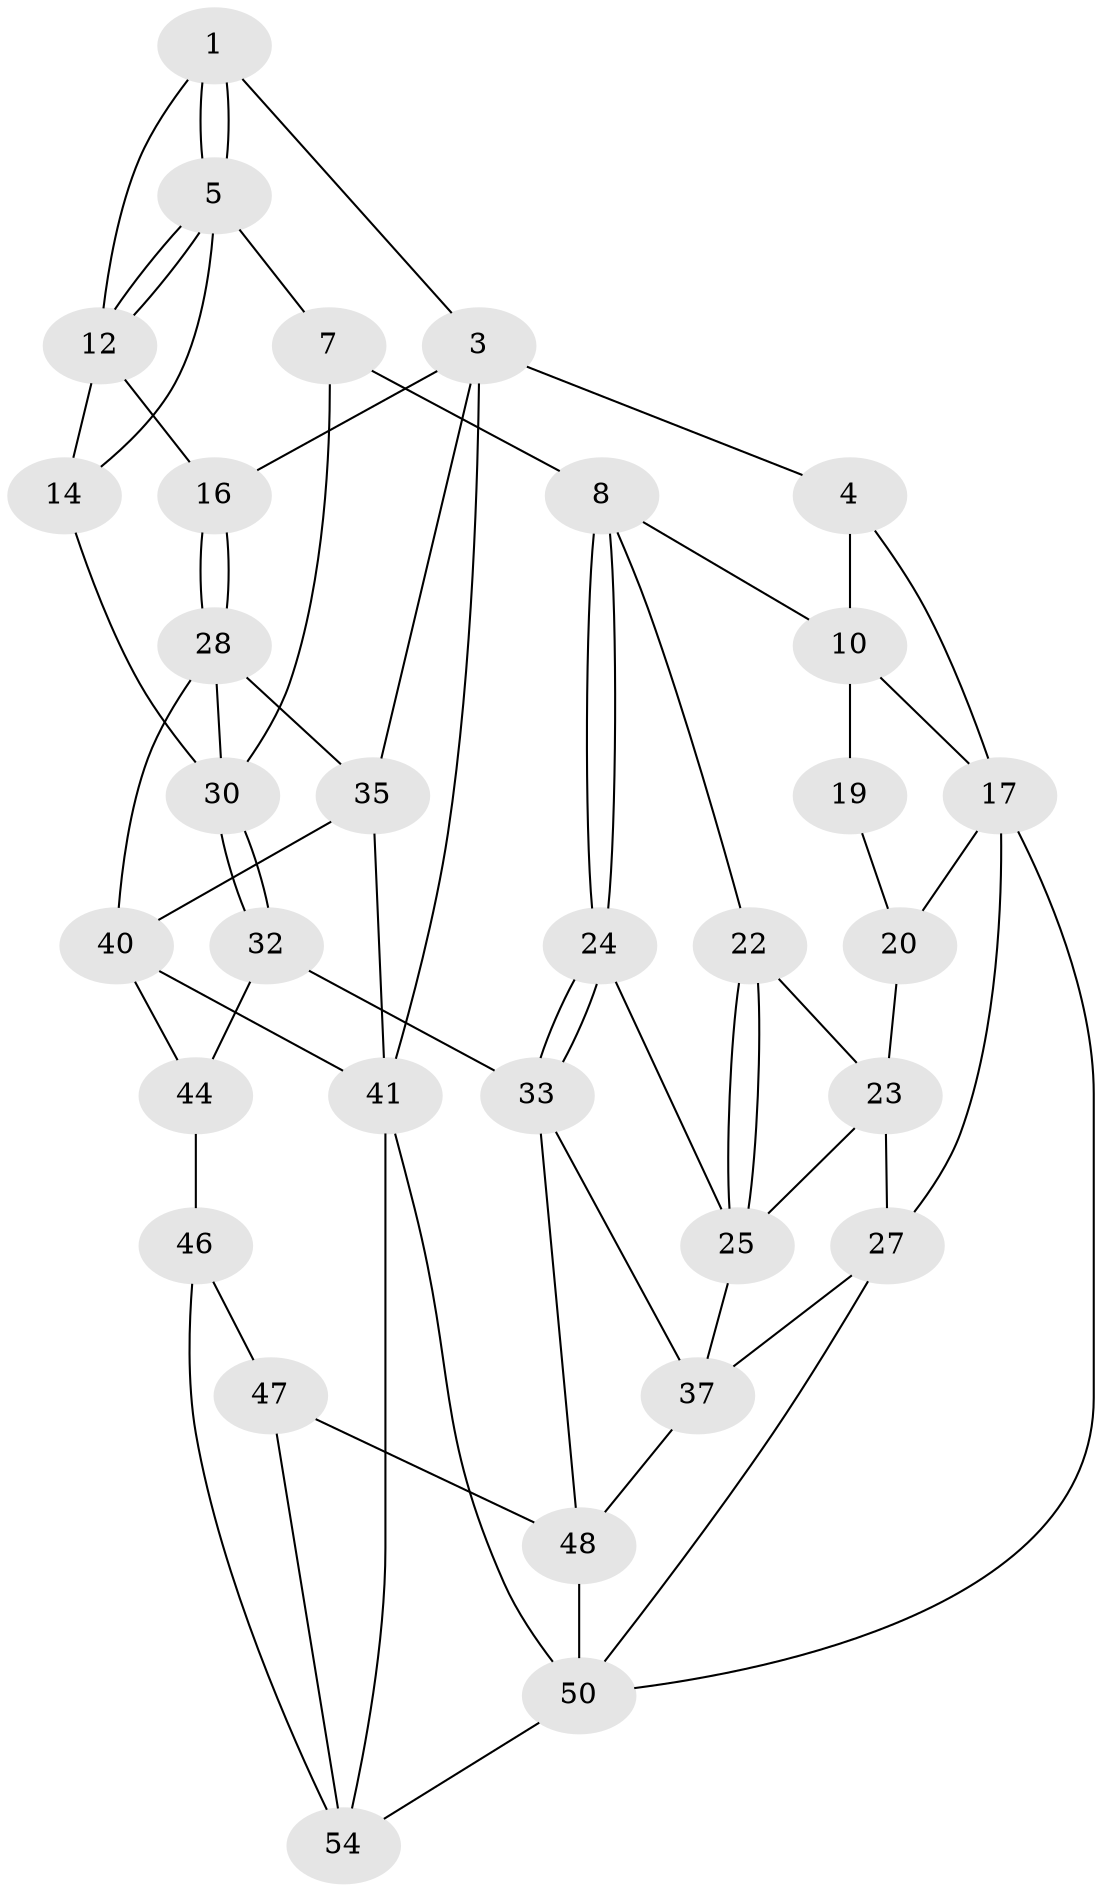 // original degree distribution, {3: 0.07272727272727272, 4: 0.18181818181818182, 6: 0.2, 5: 0.5454545454545454}
// Generated by graph-tools (version 1.1) at 2025/42/03/06/25 10:42:31]
// undirected, 32 vertices, 66 edges
graph export_dot {
graph [start="1"]
  node [color=gray90,style=filled];
  1 [pos="+0.5353444272746987+0",super="+2"];
  3 [pos="+1+0",super="+15"];
  4 [pos="+0.2749325240212719+0"];
  5 [pos="+0.5432970377939297+0",super="+6"];
  7 [pos="+0.4500090306664889+0.3315490878292011"];
  8 [pos="+0.4443483586485184+0.33209760757968404",super="+9"];
  10 [pos="+0.25215865542839233+0.2375040367931549",super="+11"];
  12 [pos="+0.776067360823047+0.1617089482093451",super="+13"];
  14 [pos="+0.7296452078491922+0.3257977284729505"];
  16 [pos="+0.8691544616637563+0.28090537900154683"];
  17 [pos="+0+0.19042625616588918",super="+18"];
  19 [pos="+0.24832590581291986+0.23997736340380885"];
  20 [pos="+0.05974528841677817+0.3220199104473872",super="+21"];
  22 [pos="+0.2536925789905831+0.37633935966357374"];
  23 [pos="+0.09054374638981562+0.4924314375114892",super="+26"];
  24 [pos="+0.3088032488621013+0.5643377394133902"];
  25 [pos="+0.22228446052187767+0.5691351865389498",super="+34"];
  27 [pos="+0+0.6441965489195216",super="+42"];
  28 [pos="+0.8406936568175463+0.5711209721690949",super="+29"];
  30 [pos="+0.6415963578594424+0.5944042417290303",super="+31"];
  32 [pos="+0.5925675500165444+0.6646969787720537"];
  33 [pos="+0.43851645462105593+0.7009353792151949",super="+36"];
  35 [pos="+1+0.4079375865743105",super="+39"];
  37 [pos="+0.3563829023676143+0.7911210127707655",super="+38"];
  40 [pos="+0.9318545726245324+0.7691142609079124",super="+43"];
  41 [pos="+1+1",super="+52"];
  44 [pos="+0.7903793626391308+0.8901118759140831",super="+45"];
  46 [pos="+0.6115587797067218+0.8835608938511947",super="+53"];
  47 [pos="+0.5876736674624478+0.9084546545460868"];
  48 [pos="+0.507291161975625+0.9016359061999177",super="+49"];
  50 [pos="+0.2245415650633495+1",super="+51"];
  54 [pos="+0.8093366724702387+1",super="+55"];
  1 -- 5;
  1 -- 5;
  1 -- 3;
  1 -- 12;
  3 -- 4;
  3 -- 41;
  3 -- 16;
  3 -- 35;
  4 -- 17;
  4 -- 10;
  5 -- 12;
  5 -- 12;
  5 -- 14;
  5 -- 7;
  7 -- 8;
  7 -- 30;
  8 -- 24;
  8 -- 24;
  8 -- 10;
  8 -- 22;
  10 -- 19;
  10 -- 17;
  12 -- 16;
  12 -- 14;
  14 -- 30;
  16 -- 28;
  16 -- 28;
  17 -- 27;
  17 -- 20;
  17 -- 50;
  19 -- 20;
  20 -- 23;
  22 -- 23;
  22 -- 25;
  22 -- 25;
  23 -- 27;
  23 -- 25;
  24 -- 25;
  24 -- 33;
  24 -- 33;
  25 -- 37;
  27 -- 50;
  27 -- 37;
  28 -- 35;
  28 -- 40;
  28 -- 30;
  30 -- 32;
  30 -- 32;
  32 -- 33;
  32 -- 44;
  33 -- 48;
  33 -- 37;
  35 -- 40;
  35 -- 41;
  37 -- 48;
  40 -- 44;
  40 -- 41;
  41 -- 50;
  41 -- 54;
  44 -- 46 [weight=2];
  46 -- 47;
  46 -- 54;
  47 -- 48;
  47 -- 54;
  48 -- 50;
  50 -- 54;
}
